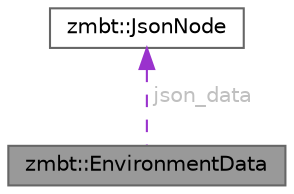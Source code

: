 digraph "zmbt::EnvironmentData"
{
 // LATEX_PDF_SIZE
  bgcolor="transparent";
  edge [fontname=Helvetica,fontsize=10,labelfontname=Helvetica,labelfontsize=10];
  node [fontname=Helvetica,fontsize=10,shape=box,height=0.2,width=0.4];
  Node1 [id="Node000001",label="zmbt::EnvironmentData",height=0.2,width=0.4,color="gray40", fillcolor="grey60", style="filled", fontcolor="black",tooltip="Data container for the Environment."];
  Node2 -> Node1 [id="edge1_Node000001_Node000002",dir="back",color="darkorchid3",style="dashed",tooltip=" ",label=" json_data",fontcolor="grey" ];
  Node2 [id="Node000002",label="zmbt::JsonNode",height=0.2,width=0.4,color="gray40", fillcolor="white", style="filled",URL="$classzmbt_1_1JsonNode.html",tooltip="Mutator/accessor wrapper over shared JSON value."];
}
